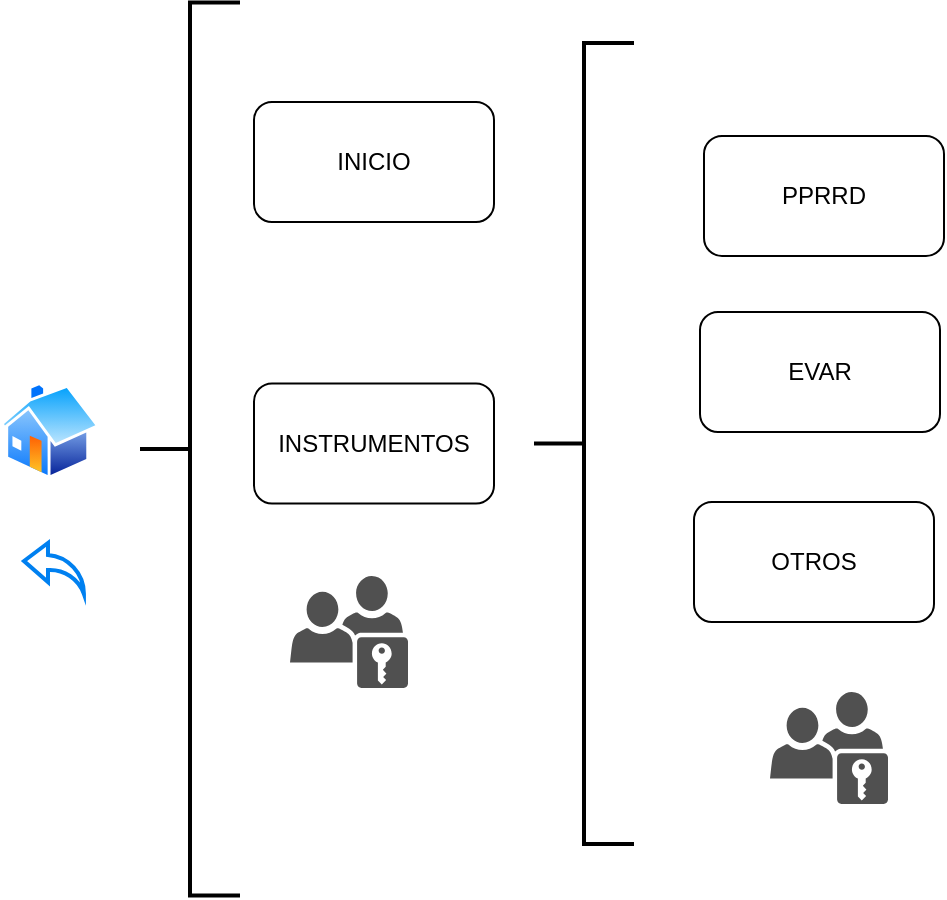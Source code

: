 <mxfile>
    <diagram id="h7GCzlLnov1XS-M7o84v" name="front-end">
        <mxGraphModel dx="490" dy="621" grid="0" gridSize="10" guides="1" tooltips="1" connect="1" arrows="1" fold="1" page="1" pageScale="1" pageWidth="827" pageHeight="1169" background="none" math="0" shadow="0">
            <root>
                <mxCell id="0"/>
                <mxCell id="1" parent="0"/>
                <mxCell id="2" value="INICIO" style="rounded=1;whiteSpace=wrap;html=1;" parent="1" vertex="1">
                    <mxGeometry x="230" y="80" width="120" height="60" as="geometry"/>
                </mxCell>
                <mxCell id="6" value="" style="aspect=fixed;perimeter=ellipsePerimeter;html=1;align=center;shadow=0;dashed=0;spacingTop=3;image;image=img/lib/active_directory/home.svg;" parent="1" vertex="1">
                    <mxGeometry x="103" y="220" width="50" height="48.5" as="geometry"/>
                </mxCell>
                <mxCell id="25" value="" style="strokeWidth=2;html=1;shape=mxgraph.flowchart.annotation_2;align=left;labelPosition=right;pointerEvents=1;rotation=-180;direction=west;" parent="1" vertex="1">
                    <mxGeometry x="173" y="30.25" width="50" height="446.5" as="geometry"/>
                </mxCell>
                <mxCell id="26" value="INSTRUMENTOS" style="rounded=1;whiteSpace=wrap;html=1;" parent="1" vertex="1">
                    <mxGeometry x="230" y="220.75" width="120" height="60" as="geometry"/>
                </mxCell>
                <mxCell id="27" value="" style="strokeWidth=2;html=1;shape=mxgraph.flowchart.annotation_2;align=left;labelPosition=right;pointerEvents=1;" parent="1" vertex="1">
                    <mxGeometry x="370" y="50.5" width="50" height="400.5" as="geometry"/>
                </mxCell>
                <mxCell id="28" value="PPRRD" style="rounded=1;whiteSpace=wrap;html=1;" parent="1" vertex="1">
                    <mxGeometry x="455" y="97" width="120" height="60" as="geometry"/>
                </mxCell>
                <mxCell id="29" value="EVAR" style="rounded=1;whiteSpace=wrap;html=1;" parent="1" vertex="1">
                    <mxGeometry x="453" y="185" width="120" height="60" as="geometry"/>
                </mxCell>
                <mxCell id="30" value="OTROS" style="rounded=1;whiteSpace=wrap;html=1;" parent="1" vertex="1">
                    <mxGeometry x="450" y="280" width="120" height="60" as="geometry"/>
                </mxCell>
                <mxCell id="31" value="" style="sketch=0;pointerEvents=1;shadow=0;dashed=0;html=1;strokeColor=none;fillColor=#505050;labelPosition=center;verticalLabelPosition=bottom;verticalAlign=top;outlineConnect=0;align=center;shape=mxgraph.office.security.role_group;" parent="1" vertex="1">
                    <mxGeometry x="488" y="375" width="59" height="56" as="geometry"/>
                </mxCell>
                <mxCell id="37" value="" style="html=1;verticalLabelPosition=bottom;align=center;labelBackgroundColor=#ffffff;verticalAlign=top;strokeWidth=2;strokeColor=#0080F0;shadow=0;dashed=0;shape=mxgraph.ios7.icons.back;" parent="1" vertex="1">
                    <mxGeometry x="115" y="300.5" width="30" height="25.5" as="geometry"/>
                </mxCell>
                <mxCell id="38" value="" style="sketch=0;pointerEvents=1;shadow=0;dashed=0;html=1;strokeColor=none;fillColor=#505050;labelPosition=center;verticalLabelPosition=bottom;verticalAlign=top;outlineConnect=0;align=center;shape=mxgraph.office.security.role_group;" parent="1" vertex="1">
                    <mxGeometry x="248" y="317" width="59" height="56" as="geometry"/>
                </mxCell>
            </root>
        </mxGraphModel>
    </diagram>
    <diagram id="utMtnFOcNtDVRnOiuBMB" name="back-end">
        <mxGraphModel dx="490" dy="621" grid="0" gridSize="10" guides="1" tooltips="1" connect="1" arrows="1" fold="1" page="1" pageScale="1" pageWidth="1169" pageHeight="827" math="0" shadow="0">
            <root>
                <mxCell id="0"/>
                <mxCell id="1" parent="0"/>
                <mxCell id="m8nyV4_KBcbhUnvtPNHj-9" value="" style="edgeStyle=none;html=1;" edge="1" parent="1" source="PY0um5gbvAuDQsiAjQug-1" target="m8nyV4_KBcbhUnvtPNHj-8">
                    <mxGeometry relative="1" as="geometry"/>
                </mxCell>
                <mxCell id="m8nyV4_KBcbhUnvtPNHj-11" value="" style="edgeStyle=none;html=1;" edge="1" parent="1" source="PY0um5gbvAuDQsiAjQug-1" target="m8nyV4_KBcbhUnvtPNHj-10">
                    <mxGeometry relative="1" as="geometry"/>
                </mxCell>
                <mxCell id="m8nyV4_KBcbhUnvtPNHj-13" value="" style="edgeStyle=none;html=1;" edge="1" parent="1" source="PY0um5gbvAuDQsiAjQug-1" target="m8nyV4_KBcbhUnvtPNHj-12">
                    <mxGeometry relative="1" as="geometry"/>
                </mxCell>
                <mxCell id="PY0um5gbvAuDQsiAjQug-1" value="PPRRD" style="rounded=1;whiteSpace=wrap;html=1;fillColor=#fff2cc;strokeColor=#d6b656;" parent="1" vertex="1">
                    <mxGeometry x="325" y="367.5" width="120" height="60" as="geometry"/>
                </mxCell>
                <mxCell id="PY0um5gbvAuDQsiAjQug-5" style="edgeStyle=none;html=1;entryX=1;entryY=0.5;entryDx=0;entryDy=0;" parent="1" target="PY0um5gbvAuDQsiAjQug-1" edge="1">
                    <mxGeometry relative="1" as="geometry">
                        <mxPoint x="550.137" y="397.137" as="sourcePoint"/>
                    </mxGeometry>
                </mxCell>
                <mxCell id="PY0um5gbvAuDQsiAjQug-8" style="edgeStyle=none;html=1;" parent="1" target="PY0um5gbvAuDQsiAjQug-7" edge="1">
                    <mxGeometry relative="1" as="geometry">
                        <mxPoint x="630" y="397" as="sourcePoint"/>
                    </mxGeometry>
                </mxCell>
                <mxCell id="m8nyV4_KBcbhUnvtPNHj-2" style="edgeStyle=none;html=1;" edge="1" parent="1" target="m8nyV4_KBcbhUnvtPNHj-1">
                    <mxGeometry relative="1" as="geometry">
                        <mxPoint x="590" y="437" as="sourcePoint"/>
                    </mxGeometry>
                </mxCell>
                <mxCell id="m8nyV4_KBcbhUnvtPNHj-19" value="" style="edgeStyle=none;html=1;" edge="1" parent="1" source="PY0um5gbvAuDQsiAjQug-7" target="m8nyV4_KBcbhUnvtPNHj-18">
                    <mxGeometry relative="1" as="geometry"/>
                </mxCell>
                <mxCell id="m8nyV4_KBcbhUnvtPNHj-21" value="" style="edgeStyle=none;html=1;" edge="1" parent="1" source="PY0um5gbvAuDQsiAjQug-7" target="m8nyV4_KBcbhUnvtPNHj-20">
                    <mxGeometry relative="1" as="geometry"/>
                </mxCell>
                <mxCell id="PY0um5gbvAuDQsiAjQug-7" value="EVAR" style="rounded=1;whiteSpace=wrap;html=1;fillColor=#fff2cc;strokeColor=#d6b656;" parent="1" vertex="1">
                    <mxGeometry x="725" y="367" width="120" height="60" as="geometry"/>
                </mxCell>
                <mxCell id="m8nyV4_KBcbhUnvtPNHj-6" value="" style="edgeStyle=none;html=1;" edge="1" parent="1" source="PY0um5gbvAuDQsiAjQug-10" target="m8nyV4_KBcbhUnvtPNHj-5">
                    <mxGeometry relative="1" as="geometry"/>
                </mxCell>
                <mxCell id="PY0um5gbvAuDQsiAjQug-10" value="IIS" style="rounded=1;whiteSpace=wrap;html=1;fillColor=#76608a;strokeColor=#432D57;fontColor=#ffffff;" parent="1" vertex="1">
                    <mxGeometry x="530" y="227.5" width="120" height="60" as="geometry"/>
                </mxCell>
                <mxCell id="m8nyV4_KBcbhUnvtPNHj-15" value="" style="edgeStyle=none;html=1;" edge="1" parent="1" source="m8nyV4_KBcbhUnvtPNHj-1" target="m8nyV4_KBcbhUnvtPNHj-14">
                    <mxGeometry relative="1" as="geometry"/>
                </mxCell>
                <mxCell id="m8nyV4_KBcbhUnvtPNHj-17" value="" style="edgeStyle=none;html=1;" edge="1" parent="1" source="m8nyV4_KBcbhUnvtPNHj-1" target="m8nyV4_KBcbhUnvtPNHj-16">
                    <mxGeometry relative="1" as="geometry"/>
                </mxCell>
                <mxCell id="m8nyV4_KBcbhUnvtPNHj-1" value="Otros &lt;br&gt;instrumentos" style="rounded=1;whiteSpace=wrap;html=1;fillColor=#fff2cc;strokeColor=#d6b656;" vertex="1" parent="1">
                    <mxGeometry x="530" y="493" width="120" height="60" as="geometry"/>
                </mxCell>
                <mxCell id="m8nyV4_KBcbhUnvtPNHj-7" style="edgeStyle=none;html=1;entryX=0.5;entryY=0;entryDx=0;entryDy=0;" edge="1" parent="1" source="m8nyV4_KBcbhUnvtPNHj-3" target="PY0um5gbvAuDQsiAjQug-10">
                    <mxGeometry relative="1" as="geometry"/>
                </mxCell>
                <mxCell id="m8nyV4_KBcbhUnvtPNHj-3" value="Web Browser" style="whiteSpace=wrap;html=1;fillColor=#e1d5e7;strokeColor=#9673a6;rounded=1;" vertex="1" parent="1">
                    <mxGeometry x="530" y="77" width="120" height="60" as="geometry"/>
                </mxCell>
                <mxCell id="m8nyV4_KBcbhUnvtPNHj-5" value="Departamentos" style="whiteSpace=wrap;html=1;fillColor=#dae8fc;strokeColor=#6c8ebf;rounded=1;" vertex="1" parent="1">
                    <mxGeometry x="530" y="367" width="120" height="60" as="geometry"/>
                </mxCell>
                <mxCell id="m8nyV4_KBcbhUnvtPNHj-8" value="En proceso" style="rounded=1;whiteSpace=wrap;html=1;fillColor=#ffcd28;strokeColor=#d79b00;gradientColor=#ffa500;" vertex="1" parent="1">
                    <mxGeometry x="325" y="227.5" width="120" height="60" as="geometry"/>
                </mxCell>
                <mxCell id="m8nyV4_KBcbhUnvtPNHj-10" value="Aprobados" style="rounded=1;whiteSpace=wrap;html=1;fillColor=#d5e8d4;strokeColor=#82b366;gradientColor=#97d077;" vertex="1" parent="1">
                    <mxGeometry x="125" y="367.5" width="120" height="60" as="geometry"/>
                </mxCell>
                <mxCell id="m8nyV4_KBcbhUnvtPNHj-12" value="Vigentes" style="rounded=1;whiteSpace=wrap;html=1;fillColor=#d5e8d4;strokeColor=#82b366;gradientColor=#97d077;" vertex="1" parent="1">
                    <mxGeometry x="325" y="507.5" width="120" height="60" as="geometry"/>
                </mxCell>
                <mxCell id="m8nyV4_KBcbhUnvtPNHj-14" value="Aprobados" style="rounded=1;whiteSpace=wrap;html=1;fillColor=#d5e8d4;strokeColor=#82b366;gradientColor=#97d077;" vertex="1" parent="1">
                    <mxGeometry x="730" y="493" width="120" height="60" as="geometry"/>
                </mxCell>
                <mxCell id="m8nyV4_KBcbhUnvtPNHj-16" value="En proceso" style="rounded=1;whiteSpace=wrap;html=1;fillColor=#ffcd28;strokeColor=#d79b00;gradientColor=#ffa500;" vertex="1" parent="1">
                    <mxGeometry x="530" y="633" width="120" height="60" as="geometry"/>
                </mxCell>
                <mxCell id="m8nyV4_KBcbhUnvtPNHj-18" value="En proceso" style="whiteSpace=wrap;html=1;fillColor=#ffcd28;strokeColor=#d79b00;rounded=1;gradientColor=#ffa500;" vertex="1" parent="1">
                    <mxGeometry x="725" y="227" width="120" height="60" as="geometry"/>
                </mxCell>
                <mxCell id="m8nyV4_KBcbhUnvtPNHj-20" value="Aprobados" style="whiteSpace=wrap;html=1;fillColor=#d5e8d4;strokeColor=#82b366;rounded=1;gradientColor=#97d077;" vertex="1" parent="1">
                    <mxGeometry x="925" y="367" width="120" height="60" as="geometry"/>
                </mxCell>
            </root>
        </mxGraphModel>
    </diagram>
    <diagram name="Api JWT REST" id="6TBGVS6A7p-IYP_cUJee">
        <mxGraphModel dx="490" dy="621" grid="0" gridSize="10" guides="1" tooltips="1" connect="1" arrows="1" fold="1" page="1" pageScale="1" pageWidth="1169" pageHeight="827" math="0" shadow="0">
            <root>
                <mxCell id="iPcWMRGQht4tTRQgDZqW-0"/>
                <mxCell id="iPcWMRGQht4tTRQgDZqW-1" parent="iPcWMRGQht4tTRQgDZqW-0"/>
                <mxCell id="iPcWMRGQht4tTRQgDZqW-2" value="No encontrado &lt;br&gt;(status 400)" style="rounded=1;whiteSpace=wrap;html=1;fillColor=#ffcc99;strokeColor=#36393d;" vertex="1" parent="iPcWMRGQht4tTRQgDZqW-1">
                    <mxGeometry x="80" y="360.5" width="120" height="60" as="geometry"/>
                </mxCell>
                <mxCell id="iPcWMRGQht4tTRQgDZqW-3" style="edgeStyle=none;html=1;" edge="1" parent="iPcWMRGQht4tTRQgDZqW-1" source="iPcWMRGQht4tTRQgDZqW-4" target="iPcWMRGQht4tTRQgDZqW-13">
                    <mxGeometry relative="1" as="geometry"/>
                </mxCell>
                <mxCell id="iPcWMRGQht4tTRQgDZqW-4" value="BD RENAT&lt;br&gt;Verificamos usuario y&lt;br&gt;hash password" style="aspect=fixed;perimeter=ellipsePerimeter;html=1;align=center;shadow=0;dashed=0;spacingTop=3;image;image=img/lib/active_directory/database.svg;" vertex="1" parent="iPcWMRGQht4tTRQgDZqW-1">
                    <mxGeometry x="320" y="20" width="50" height="37" as="geometry"/>
                </mxCell>
                <mxCell id="iPcWMRGQht4tTRQgDZqW-5" style="edgeStyle=none;html=1;entryX=1;entryY=0.5;entryDx=0;entryDy=0;" edge="1" parent="iPcWMRGQht4tTRQgDZqW-1" source="iPcWMRGQht4tTRQgDZqW-9" target="iPcWMRGQht4tTRQgDZqW-2">
                    <mxGeometry relative="1" as="geometry"/>
                </mxCell>
                <mxCell id="iPcWMRGQht4tTRQgDZqW-6" value="Fallo de &lt;br&gt;verificación" style="edgeLabel;html=1;align=center;verticalAlign=middle;resizable=0;points=[];" vertex="1" connectable="0" parent="iPcWMRGQht4tTRQgDZqW-5">
                    <mxGeometry x="0.352" y="1" relative="1" as="geometry">
                        <mxPoint as="offset"/>
                    </mxGeometry>
                </mxCell>
                <mxCell id="iPcWMRGQht4tTRQgDZqW-7" style="edgeStyle=none;html=1;" edge="1" parent="iPcWMRGQht4tTRQgDZqW-1" source="iPcWMRGQht4tTRQgDZqW-9" target="iPcWMRGQht4tTRQgDZqW-11">
                    <mxGeometry relative="1" as="geometry"/>
                </mxCell>
                <mxCell id="iPcWMRGQht4tTRQgDZqW-8" value="Veriificación&amp;nbsp;&lt;br&gt;ok" style="edgeLabel;html=1;align=center;verticalAlign=middle;resizable=0;points=[];" vertex="1" connectable="0" parent="iPcWMRGQht4tTRQgDZqW-7">
                    <mxGeometry x="-0.155" relative="1" as="geometry">
                        <mxPoint as="offset"/>
                    </mxGeometry>
                </mxCell>
                <mxCell id="iPcWMRGQht4tTRQgDZqW-9" value="&lt;br&gt;¿Existe&lt;br&gt;usuario?" style="rhombus;whiteSpace=wrap;html=1;verticalAlign=top;shadow=0;dashed=0;spacingTop=3;labelBackgroundColor=default;" vertex="1" parent="iPcWMRGQht4tTRQgDZqW-1">
                    <mxGeometry x="305" y="350" width="80" height="80" as="geometry"/>
                </mxCell>
                <mxCell id="iPcWMRGQht4tTRQgDZqW-10" value="" style="edgeStyle=none;html=1;" edge="1" parent="iPcWMRGQht4tTRQgDZqW-1" source="iPcWMRGQht4tTRQgDZqW-11" target="iPcWMRGQht4tTRQgDZqW-18">
                    <mxGeometry relative="1" as="geometry"/>
                </mxCell>
                <mxCell id="iPcWMRGQht4tTRQgDZqW-11" value="Token&lt;br&gt;(status 200)" style="rounded=1;whiteSpace=wrap;html=1;fillColor=#cdeb8b;strokeColor=#36393d;" vertex="1" parent="iPcWMRGQht4tTRQgDZqW-1">
                    <mxGeometry x="480" y="360" width="120" height="60" as="geometry"/>
                </mxCell>
                <mxCell id="iPcWMRGQht4tTRQgDZqW-12" style="edgeStyle=none;html=1;entryX=0.5;entryY=0;entryDx=0;entryDy=0;" edge="1" parent="iPcWMRGQht4tTRQgDZqW-1" source="iPcWMRGQht4tTRQgDZqW-13" target="iPcWMRGQht4tTRQgDZqW-9">
                    <mxGeometry relative="1" as="geometry"/>
                </mxCell>
                <mxCell id="iPcWMRGQht4tTRQgDZqW-13" value="/api/login&lt;br&gt;(POST)" style="rounded=1;whiteSpace=wrap;html=1;fillColor=#dae8fc;strokeColor=#6c8ebf;" vertex="1" parent="iPcWMRGQht4tTRQgDZqW-1">
                    <mxGeometry x="285" y="200" width="120" height="60" as="geometry"/>
                </mxCell>
                <mxCell id="iPcWMRGQht4tTRQgDZqW-14" style="edgeStyle=none;html=1;entryX=0;entryY=0.25;entryDx=0;entryDy=0;" edge="1" parent="iPcWMRGQht4tTRQgDZqW-1" source="iPcWMRGQht4tTRQgDZqW-15" target="iPcWMRGQht4tTRQgDZqW-13">
                    <mxGeometry relative="1" as="geometry"/>
                </mxCell>
                <mxCell id="iPcWMRGQht4tTRQgDZqW-15" value="Usuario" style="rounded=1;whiteSpace=wrap;html=1;fillColor=#f0a30a;strokeColor=#BD7000;fontColor=#000000;align=center;" vertex="1" parent="iPcWMRGQht4tTRQgDZqW-1">
                    <mxGeometry x="100" y="205" width="120" height="20" as="geometry"/>
                </mxCell>
                <mxCell id="iPcWMRGQht4tTRQgDZqW-16" style="edgeStyle=none;html=1;entryX=0;entryY=0.75;entryDx=0;entryDy=0;" edge="1" parent="iPcWMRGQht4tTRQgDZqW-1" source="iPcWMRGQht4tTRQgDZqW-17" target="iPcWMRGQht4tTRQgDZqW-13">
                    <mxGeometry relative="1" as="geometry"/>
                </mxCell>
                <mxCell id="iPcWMRGQht4tTRQgDZqW-17" value="Contraseña" style="rounded=1;whiteSpace=wrap;html=1;fillColor=#f0a30a;strokeColor=#BD7000;fontColor=#000000;" vertex="1" parent="iPcWMRGQht4tTRQgDZqW-1">
                    <mxGeometry x="100" y="235" width="120" height="20" as="geometry"/>
                </mxCell>
                <mxCell id="iPcWMRGQht4tTRQgDZqW-18" value="Bearer&amp;nbsp;&lt;br&gt;Autorization&lt;br&gt;Header" style="whiteSpace=wrap;html=1;fillColor=#e1d5e7;strokeColor=#9673a6;rounded=1;" vertex="1" parent="iPcWMRGQht4tTRQgDZqW-1">
                    <mxGeometry x="660" y="360.5" width="120" height="60" as="geometry"/>
                </mxCell>
                <mxCell id="iPcWMRGQht4tTRQgDZqW-19" value="/api/protected&lt;br&gt;(GET)&lt;br&gt;Comprobamos&amp;nbsp;&lt;br&gt;la validez del token&lt;br&gt;" style="rounded=1;whiteSpace=wrap;html=1;fillColor=#cce5ff;strokeColor=#36393d;" vertex="1" parent="iPcWMRGQht4tTRQgDZqW-1">
                    <mxGeometry x="660" y="430" width="120" height="100" as="geometry"/>
                </mxCell>
            </root>
        </mxGraphModel>
    </diagram>
</mxfile>